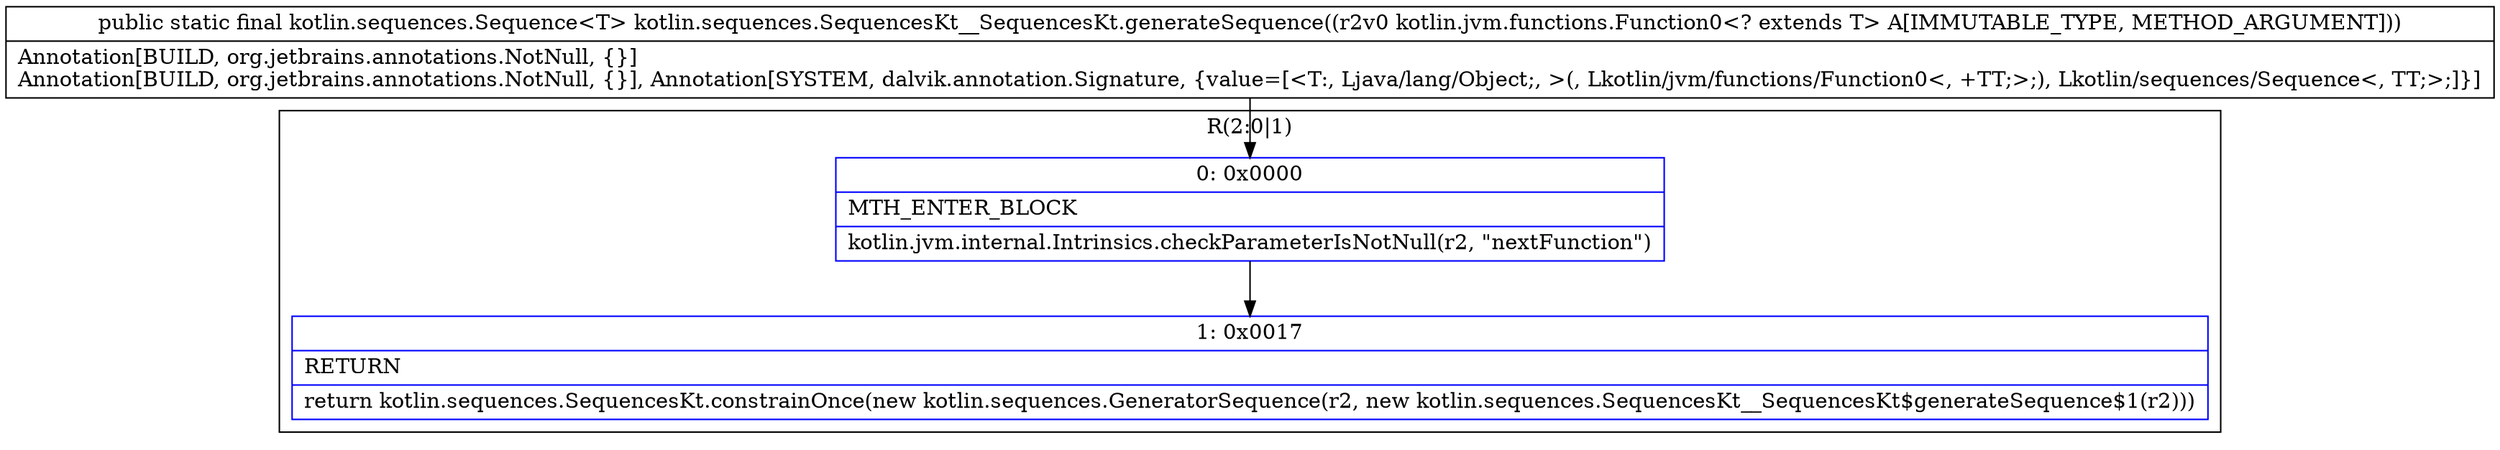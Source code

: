 digraph "CFG forkotlin.sequences.SequencesKt__SequencesKt.generateSequence(Lkotlin\/jvm\/functions\/Function0;)Lkotlin\/sequences\/Sequence;" {
subgraph cluster_Region_604547576 {
label = "R(2:0|1)";
node [shape=record,color=blue];
Node_0 [shape=record,label="{0\:\ 0x0000|MTH_ENTER_BLOCK\l|kotlin.jvm.internal.Intrinsics.checkParameterIsNotNull(r2, \"nextFunction\")\l}"];
Node_1 [shape=record,label="{1\:\ 0x0017|RETURN\l|return kotlin.sequences.SequencesKt.constrainOnce(new kotlin.sequences.GeneratorSequence(r2, new kotlin.sequences.SequencesKt__SequencesKt$generateSequence$1(r2)))\l}"];
}
MethodNode[shape=record,label="{public static final kotlin.sequences.Sequence\<T\> kotlin.sequences.SequencesKt__SequencesKt.generateSequence((r2v0 kotlin.jvm.functions.Function0\<? extends T\> A[IMMUTABLE_TYPE, METHOD_ARGUMENT]))  | Annotation[BUILD, org.jetbrains.annotations.NotNull, \{\}]\lAnnotation[BUILD, org.jetbrains.annotations.NotNull, \{\}], Annotation[SYSTEM, dalvik.annotation.Signature, \{value=[\<T:, Ljava\/lang\/Object;, \>(, Lkotlin\/jvm\/functions\/Function0\<, +TT;\>;), Lkotlin\/sequences\/Sequence\<, TT;\>;]\}]\l}"];
MethodNode -> Node_0;
Node_0 -> Node_1;
}

